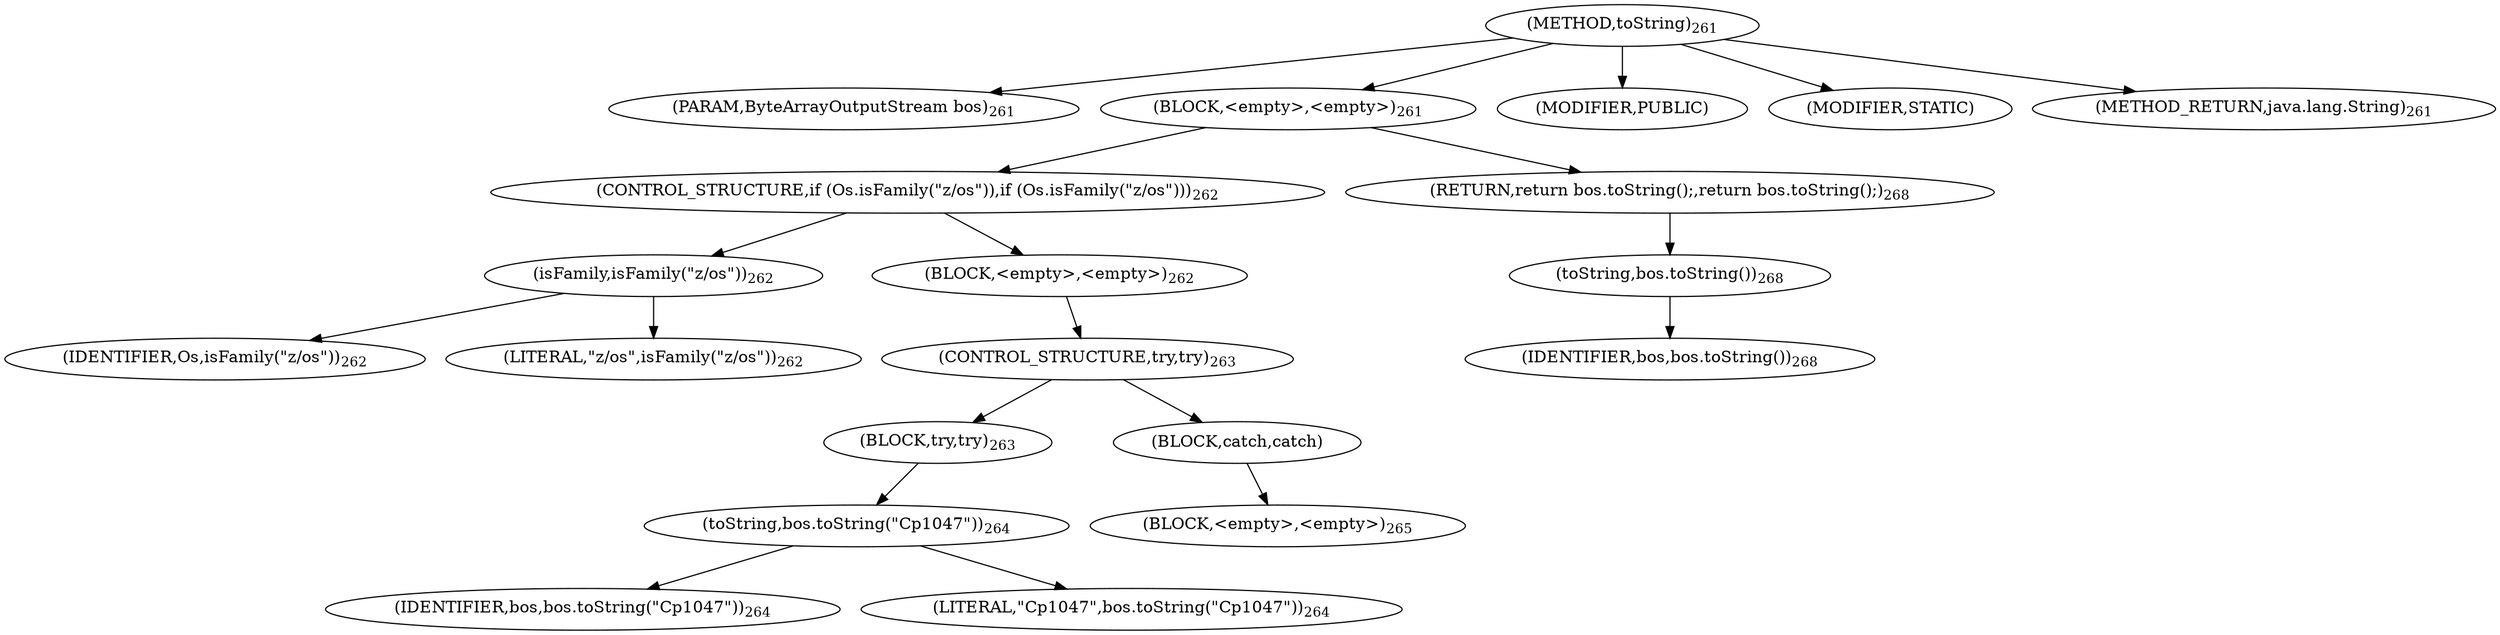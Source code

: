 digraph "toString" {  
"495" [label = <(METHOD,toString)<SUB>261</SUB>> ]
"496" [label = <(PARAM,ByteArrayOutputStream bos)<SUB>261</SUB>> ]
"497" [label = <(BLOCK,&lt;empty&gt;,&lt;empty&gt;)<SUB>261</SUB>> ]
"498" [label = <(CONTROL_STRUCTURE,if (Os.isFamily(&quot;z/os&quot;)),if (Os.isFamily(&quot;z/os&quot;)))<SUB>262</SUB>> ]
"499" [label = <(isFamily,isFamily(&quot;z/os&quot;))<SUB>262</SUB>> ]
"500" [label = <(IDENTIFIER,Os,isFamily(&quot;z/os&quot;))<SUB>262</SUB>> ]
"501" [label = <(LITERAL,&quot;z/os&quot;,isFamily(&quot;z/os&quot;))<SUB>262</SUB>> ]
"502" [label = <(BLOCK,&lt;empty&gt;,&lt;empty&gt;)<SUB>262</SUB>> ]
"503" [label = <(CONTROL_STRUCTURE,try,try)<SUB>263</SUB>> ]
"504" [label = <(BLOCK,try,try)<SUB>263</SUB>> ]
"505" [label = <(toString,bos.toString(&quot;Cp1047&quot;))<SUB>264</SUB>> ]
"506" [label = <(IDENTIFIER,bos,bos.toString(&quot;Cp1047&quot;))<SUB>264</SUB>> ]
"507" [label = <(LITERAL,&quot;Cp1047&quot;,bos.toString(&quot;Cp1047&quot;))<SUB>264</SUB>> ]
"508" [label = <(BLOCK,catch,catch)> ]
"509" [label = <(BLOCK,&lt;empty&gt;,&lt;empty&gt;)<SUB>265</SUB>> ]
"510" [label = <(RETURN,return bos.toString();,return bos.toString();)<SUB>268</SUB>> ]
"511" [label = <(toString,bos.toString())<SUB>268</SUB>> ]
"512" [label = <(IDENTIFIER,bos,bos.toString())<SUB>268</SUB>> ]
"513" [label = <(MODIFIER,PUBLIC)> ]
"514" [label = <(MODIFIER,STATIC)> ]
"515" [label = <(METHOD_RETURN,java.lang.String)<SUB>261</SUB>> ]
  "495" -> "496" 
  "495" -> "497" 
  "495" -> "513" 
  "495" -> "514" 
  "495" -> "515" 
  "497" -> "498" 
  "497" -> "510" 
  "498" -> "499" 
  "498" -> "502" 
  "499" -> "500" 
  "499" -> "501" 
  "502" -> "503" 
  "503" -> "504" 
  "503" -> "508" 
  "504" -> "505" 
  "505" -> "506" 
  "505" -> "507" 
  "508" -> "509" 
  "510" -> "511" 
  "511" -> "512" 
}
